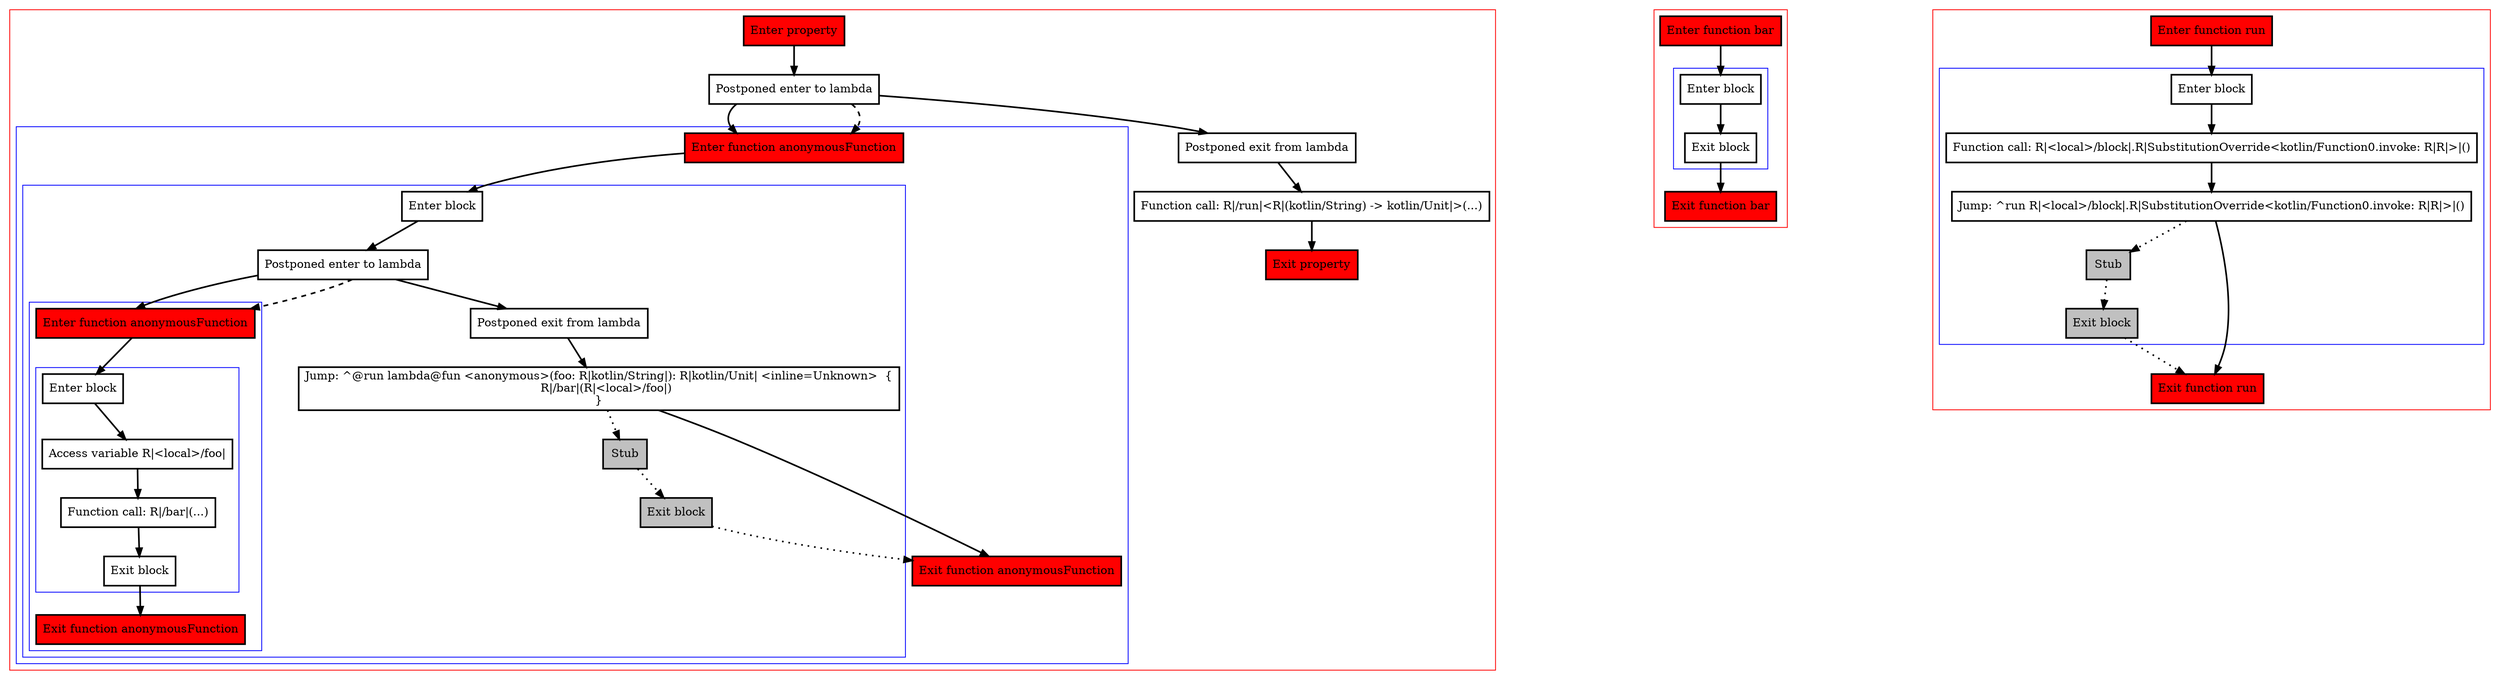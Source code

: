 digraph lambdaAsReturnOfLambda_kt {
    graph [nodesep=3]
    node [shape=box penwidth=2]
    edge [penwidth=2]

    subgraph cluster_0 {
        color=red
        14 [label="Enter property" style="filled" fillcolor=red];
        15 [label="Postponed enter to lambda"];
        subgraph cluster_1 {
            color=blue
            0 [label="Enter function anonymousFunction" style="filled" fillcolor=red];
            subgraph cluster_2 {
                color=blue
                1 [label="Enter block"];
                2 [label="Postponed enter to lambda"];
                subgraph cluster_3 {
                    color=blue
                    8 [label="Enter function anonymousFunction" style="filled" fillcolor=red];
                    subgraph cluster_4 {
                        color=blue
                        9 [label="Enter block"];
                        10 [label="Access variable R|<local>/foo|"];
                        11 [label="Function call: R|/bar|(...)"];
                        12 [label="Exit block"];
                    }
                    13 [label="Exit function anonymousFunction" style="filled" fillcolor=red];
                }
                3 [label="Postponed exit from lambda"];
                4 [label="Jump: ^@run lambda@fun <anonymous>(foo: R|kotlin/String|): R|kotlin/Unit| <inline=Unknown>  {
    R|/bar|(R|<local>/foo|)
}
"];
                5 [label="Stub" style="filled" fillcolor=gray];
                6 [label="Exit block" style="filled" fillcolor=gray];
            }
            7 [label="Exit function anonymousFunction" style="filled" fillcolor=red];
        }
        16 [label="Postponed exit from lambda"];
        17 [label="Function call: R|/run|<R|(kotlin/String) -> kotlin/Unit|>(...)"];
        18 [label="Exit property" style="filled" fillcolor=red];
    }
    14 -> {15};
    15 -> {16 0};
    15 -> {0} [style=dashed];
    16 -> {17};
    17 -> {18};
    0 -> {1};
    1 -> {2};
    2 -> {3 8};
    2 -> {8} [style=dashed];
    3 -> {4};
    4 -> {7};
    4 -> {5} [style=dotted];
    5 -> {6} [style=dotted];
    6 -> {7} [style=dotted];
    8 -> {9};
    9 -> {10};
    10 -> {11};
    11 -> {12};
    12 -> {13};

    subgraph cluster_5 {
        color=red
        19 [label="Enter function bar" style="filled" fillcolor=red];
        subgraph cluster_6 {
            color=blue
            20 [label="Enter block"];
            21 [label="Exit block"];
        }
        22 [label="Exit function bar" style="filled" fillcolor=red];
    }
    19 -> {20};
    20 -> {21};
    21 -> {22};

    subgraph cluster_7 {
        color=red
        23 [label="Enter function run" style="filled" fillcolor=red];
        subgraph cluster_8 {
            color=blue
            24 [label="Enter block"];
            25 [label="Function call: R|<local>/block|.R|SubstitutionOverride<kotlin/Function0.invoke: R|R|>|()"];
            26 [label="Jump: ^run R|<local>/block|.R|SubstitutionOverride<kotlin/Function0.invoke: R|R|>|()"];
            27 [label="Stub" style="filled" fillcolor=gray];
            28 [label="Exit block" style="filled" fillcolor=gray];
        }
        29 [label="Exit function run" style="filled" fillcolor=red];
    }
    23 -> {24};
    24 -> {25};
    25 -> {26};
    26 -> {29};
    26 -> {27} [style=dotted];
    27 -> {28} [style=dotted];
    28 -> {29} [style=dotted];

}
